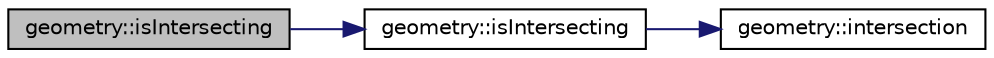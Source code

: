 digraph "geometry::isIntersecting"
{
 // LATEX_PDF_SIZE
  edge [fontname="Helvetica",fontsize="10",labelfontname="Helvetica",labelfontsize="10"];
  node [fontname="Helvetica",fontsize="10",shape=record];
  rankdir="LR";
  Node1 [label="geometry::isIntersecting",height=0.2,width=0.4,color="black", fillcolor="grey75", style="filled", fontcolor="black",tooltip=" "];
  Node1 -> Node2 [color="midnightblue",fontsize="10",style="solid"];
  Node2 [label="geometry::isIntersecting",height=0.2,width=0.4,color="black", fillcolor="white", style="filled",URL="$namespacegeometry.html#ab3ebb42fdbd44fb848c370a0b4261e18",tooltip=" "];
  Node2 -> Node3 [color="midnightblue",fontsize="10",style="solid"];
  Node3 [label="geometry::intersection",height=0.2,width=0.4,color="black", fillcolor="white", style="filled",URL="$namespacegeometry.html#a228137d265482ee3fd6581e2e375eb8f",tooltip=" "];
}
